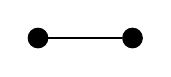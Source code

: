 \begin{tikzpicture}
  \node[circle,fill=black,inner sep=2.5pt,draw] (a) at (180:0.6cm) {};
  \node[circle,fill=black,inner sep=2.5pt,draw] (b) at (0:0.6cm) {};
  \draw[thick] (a) -- (b);
\end{tikzpicture}
